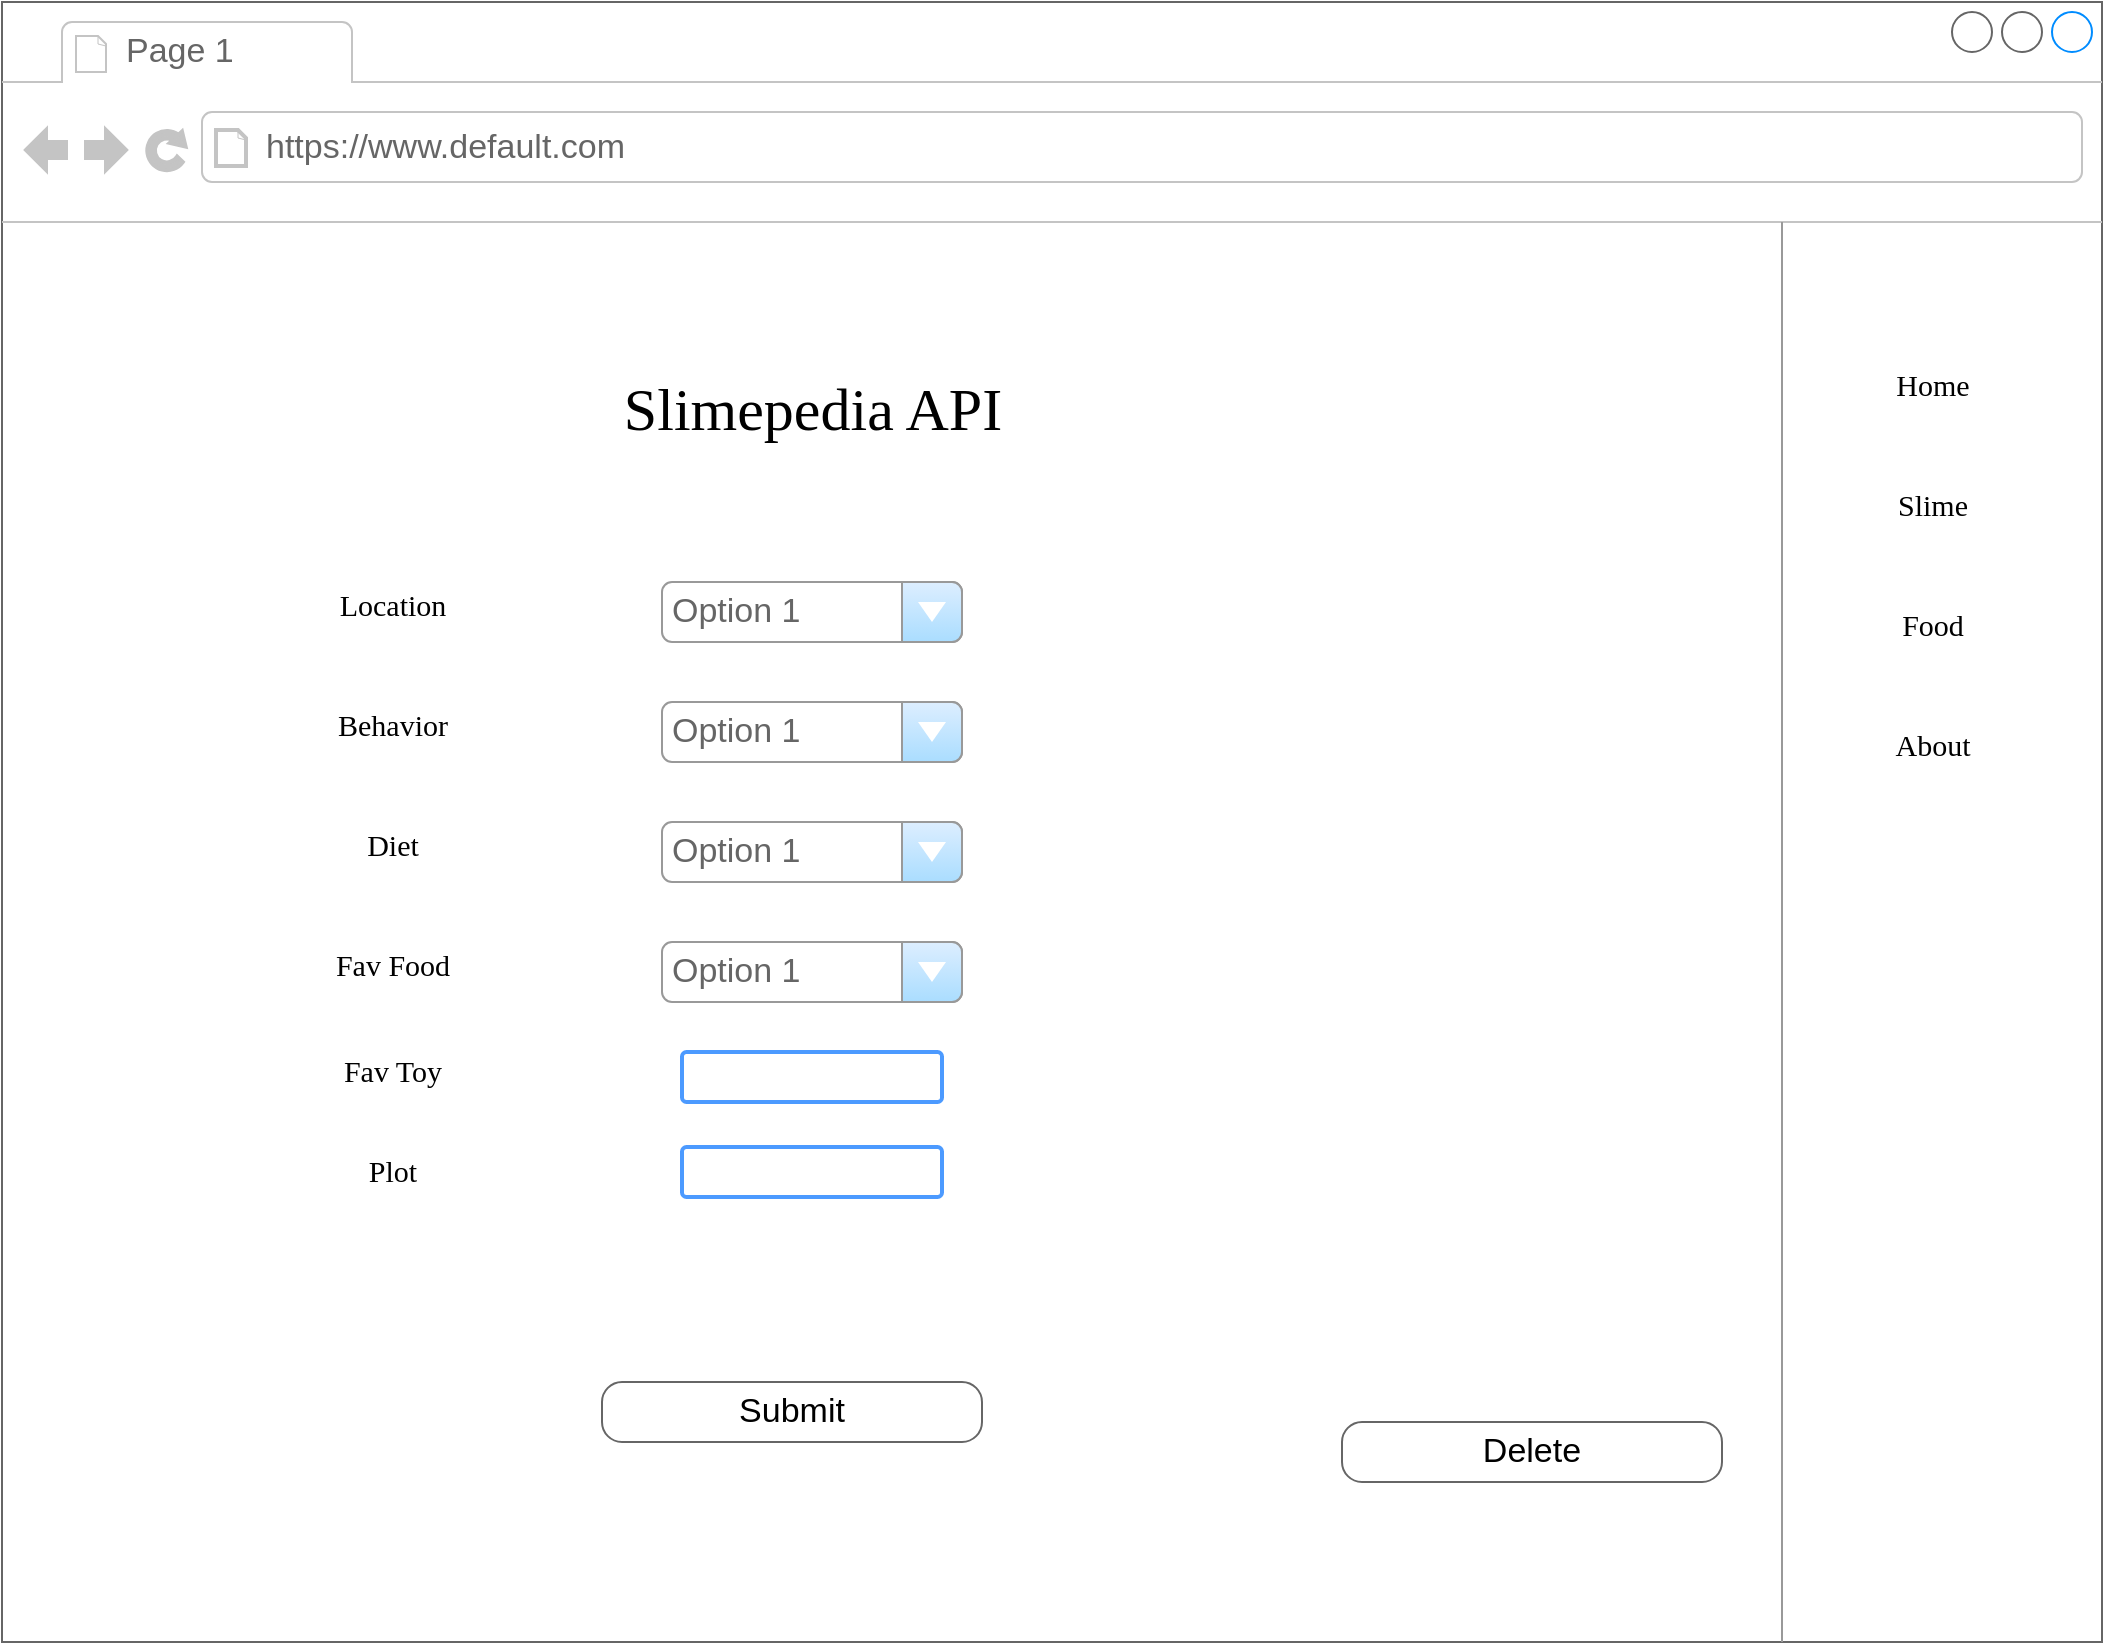 <mxfile>
    <diagram id="pJ25yPLm4O4Oo4wZ_Jpk" name="EditPage">
        <mxGraphModel dx="1420" dy="787" grid="1" gridSize="10" guides="1" tooltips="1" connect="1" arrows="1" fold="1" page="1" pageScale="1" pageWidth="850" pageHeight="1100" math="0" shadow="0">
            <root>
                <mxCell id="0"/>
                <mxCell id="1" parent="0"/>
                <mxCell id="un_FBMtrqH9zn3Wno5Cz-1" value="" style="strokeWidth=1;shadow=0;dashed=0;align=center;html=1;shape=mxgraph.mockup.containers.browserWindow;rSize=0;strokeColor=#666666;mainText=,;recursiveResize=0;rounded=0;labelBackgroundColor=none;fontFamily=Verdana;fontSize=12" vertex="1" parent="1">
                    <mxGeometry x="-90" width="1050" height="820" as="geometry"/>
                </mxCell>
                <mxCell id="un_FBMtrqH9zn3Wno5Cz-2" value="Page 1" style="strokeWidth=1;shadow=0;dashed=0;align=center;html=1;shape=mxgraph.mockup.containers.anchor;fontSize=17;fontColor=#666666;align=left;" vertex="1" parent="un_FBMtrqH9zn3Wno5Cz-1">
                    <mxGeometry x="60" y="12" width="110" height="26" as="geometry"/>
                </mxCell>
                <mxCell id="un_FBMtrqH9zn3Wno5Cz-3" value="https://www.default.com" style="strokeWidth=1;shadow=0;dashed=0;align=center;html=1;shape=mxgraph.mockup.containers.anchor;rSize=0;fontSize=17;fontColor=#666666;align=left;" vertex="1" parent="un_FBMtrqH9zn3Wno5Cz-1">
                    <mxGeometry x="130" y="60" width="250" height="26" as="geometry"/>
                </mxCell>
                <mxCell id="un_FBMtrqH9zn3Wno5Cz-4" value="Slimepedia API" style="text;points=[];align=center;verticalAlign=middle;spacingTop=-4;fontSize=30;fontFamily=Verdana;html=1;" vertex="1" parent="un_FBMtrqH9zn3Wno5Cz-1">
                    <mxGeometry x="235" y="180" width="340" height="50" as="geometry"/>
                </mxCell>
                <mxCell id="un_FBMtrqH9zn3Wno5Cz-7" value="Submit" style="strokeWidth=1;shadow=0;dashed=0;align=center;html=1;shape=mxgraph.mockup.buttons.button;strokeColor=#666666;mainText=;buttonStyle=round;fontSize=17;fontStyle=0;fillColor=none;whiteSpace=wrap;rounded=0;labelBackgroundColor=none;" vertex="1" parent="un_FBMtrqH9zn3Wno5Cz-1">
                    <mxGeometry x="300" y="690" width="190" height="30" as="geometry"/>
                </mxCell>
                <mxCell id="un_FBMtrqH9zn3Wno5Cz-8" value="" style="verticalLabelPosition=bottom;shadow=0;dashed=0;align=center;html=1;verticalAlign=top;strokeWidth=1;shape=mxgraph.mockup.markup.line;strokeColor=#999999;direction=north;" vertex="1" parent="un_FBMtrqH9zn3Wno5Cz-1">
                    <mxGeometry x="880" y="110" width="20" height="710" as="geometry"/>
                </mxCell>
                <mxCell id="un_FBMtrqH9zn3Wno5Cz-9" value="Home" style="text;html=1;points=[];align=center;verticalAlign=top;spacingTop=-4;fontSize=15;fontFamily=Verdana" vertex="1" parent="un_FBMtrqH9zn3Wno5Cz-1">
                    <mxGeometry x="880" y="180" width="170" height="30" as="geometry"/>
                </mxCell>
                <mxCell id="un_FBMtrqH9zn3Wno5Cz-10" value="Slime" style="text;html=1;points=[];align=center;verticalAlign=top;spacingTop=-4;fontSize=15;fontFamily=Verdana" vertex="1" parent="un_FBMtrqH9zn3Wno5Cz-1">
                    <mxGeometry x="880" y="240" width="170" height="30" as="geometry"/>
                </mxCell>
                <mxCell id="un_FBMtrqH9zn3Wno5Cz-11" value="Food" style="text;html=1;points=[];align=center;verticalAlign=top;spacingTop=-4;fontSize=15;fontFamily=Verdana" vertex="1" parent="un_FBMtrqH9zn3Wno5Cz-1">
                    <mxGeometry x="880" y="300" width="170" height="30" as="geometry"/>
                </mxCell>
                <mxCell id="un_FBMtrqH9zn3Wno5Cz-12" value="About" style="text;html=1;points=[];align=center;verticalAlign=top;spacingTop=-4;fontSize=15;fontFamily=Verdana" vertex="1" parent="un_FBMtrqH9zn3Wno5Cz-1">
                    <mxGeometry x="880" y="360" width="170" height="30" as="geometry"/>
                </mxCell>
                <mxCell id="un_FBMtrqH9zn3Wno5Cz-20" value="Option 1" style="strokeWidth=1;shadow=0;dashed=0;align=center;html=1;shape=mxgraph.mockup.forms.comboBox;strokeColor=#999999;fillColor=#ddeeff;align=left;fillColor2=#aaddff;mainText=;fontColor=#666666;fontSize=17;spacingLeft=3;" vertex="1" parent="un_FBMtrqH9zn3Wno5Cz-1">
                    <mxGeometry x="330" y="410" width="150" height="30" as="geometry"/>
                </mxCell>
                <mxCell id="un_FBMtrqH9zn3Wno5Cz-21" value="Option 1" style="strokeWidth=1;shadow=0;dashed=0;align=center;html=1;shape=mxgraph.mockup.forms.comboBox;strokeColor=#999999;fillColor=#ddeeff;align=left;fillColor2=#aaddff;mainText=;fontColor=#666666;fontSize=17;spacingLeft=3;" vertex="1" parent="un_FBMtrqH9zn3Wno5Cz-1">
                    <mxGeometry x="330" y="290" width="150" height="30" as="geometry"/>
                </mxCell>
                <mxCell id="un_FBMtrqH9zn3Wno5Cz-28" value="Delete" style="strokeWidth=1;shadow=0;dashed=0;align=center;html=1;shape=mxgraph.mockup.buttons.button;strokeColor=#666666;mainText=;buttonStyle=round;fontSize=17;fontStyle=0;fillColor=none;whiteSpace=wrap;rounded=0;labelBackgroundColor=none;" vertex="1" parent="un_FBMtrqH9zn3Wno5Cz-1">
                    <mxGeometry x="670" y="710" width="190" height="30" as="geometry"/>
                </mxCell>
                <mxCell id="un_FBMtrqH9zn3Wno5Cz-19" value="Option 1" style="strokeWidth=1;shadow=0;dashed=0;align=center;html=1;shape=mxgraph.mockup.forms.comboBox;strokeColor=#999999;fillColor=#ddeeff;align=left;fillColor2=#aaddff;mainText=;fontColor=#666666;fontSize=17;spacingLeft=3;" vertex="1" parent="un_FBMtrqH9zn3Wno5Cz-1">
                    <mxGeometry x="330" y="350" width="150" height="30" as="geometry"/>
                </mxCell>
                <mxCell id="un_FBMtrqH9zn3Wno5Cz-29" value="Location" style="text;html=1;points=[];align=center;verticalAlign=top;spacingTop=-4;fontSize=15;fontFamily=Verdana" vertex="1" parent="un_FBMtrqH9zn3Wno5Cz-1">
                    <mxGeometry x="110" y="290" width="170" height="30" as="geometry"/>
                </mxCell>
                <mxCell id="un_FBMtrqH9zn3Wno5Cz-30" value="Behavior" style="text;html=1;points=[];align=center;verticalAlign=top;spacingTop=-4;fontSize=15;fontFamily=Verdana" vertex="1" parent="un_FBMtrqH9zn3Wno5Cz-1">
                    <mxGeometry x="110" y="350" width="170" height="30" as="geometry"/>
                </mxCell>
                <mxCell id="un_FBMtrqH9zn3Wno5Cz-31" value="Diet" style="text;html=1;points=[];align=center;verticalAlign=top;spacingTop=-4;fontSize=15;fontFamily=Verdana" vertex="1" parent="un_FBMtrqH9zn3Wno5Cz-1">
                    <mxGeometry x="110" y="410" width="170" height="30" as="geometry"/>
                </mxCell>
                <mxCell id="un_FBMtrqH9zn3Wno5Cz-32" value="Fav Food" style="text;html=1;points=[];align=center;verticalAlign=top;spacingTop=-4;fontSize=15;fontFamily=Verdana" vertex="1" parent="un_FBMtrqH9zn3Wno5Cz-1">
                    <mxGeometry x="110" y="470" width="170" height="30" as="geometry"/>
                </mxCell>
                <mxCell id="un_FBMtrqH9zn3Wno5Cz-33" value="Option 1" style="strokeWidth=1;shadow=0;dashed=0;align=center;html=1;shape=mxgraph.mockup.forms.comboBox;strokeColor=#999999;fillColor=#ddeeff;align=left;fillColor2=#aaddff;mainText=;fontColor=#666666;fontSize=17;spacingLeft=3;" vertex="1" parent="un_FBMtrqH9zn3Wno5Cz-1">
                    <mxGeometry x="330" y="470" width="150" height="30" as="geometry"/>
                </mxCell>
                <mxCell id="un_FBMtrqH9zn3Wno5Cz-35" value="" style="rounded=1;arcSize=9;align=left;spacingLeft=5;strokeColor=#4C9AFF;html=1;strokeWidth=2;fontSize=12" vertex="1" parent="un_FBMtrqH9zn3Wno5Cz-1">
                    <mxGeometry x="340" y="525" width="130" height="25" as="geometry"/>
                </mxCell>
                <mxCell id="un_FBMtrqH9zn3Wno5Cz-36" value="Fav Toy" style="text;html=1;points=[];align=center;verticalAlign=top;spacingTop=-4;fontSize=15;fontFamily=Verdana" vertex="1" parent="un_FBMtrqH9zn3Wno5Cz-1">
                    <mxGeometry x="110" y="522.5" width="170" height="30" as="geometry"/>
                </mxCell>
                <mxCell id="un_FBMtrqH9zn3Wno5Cz-37" value="Plot" style="text;html=1;points=[];align=center;verticalAlign=top;spacingTop=-4;fontSize=15;fontFamily=Verdana" vertex="1" parent="un_FBMtrqH9zn3Wno5Cz-1">
                    <mxGeometry x="110" y="572.5" width="170" height="30" as="geometry"/>
                </mxCell>
                <mxCell id="un_FBMtrqH9zn3Wno5Cz-38" value="" style="rounded=1;arcSize=9;align=left;spacingLeft=5;strokeColor=#4C9AFF;html=1;strokeWidth=2;fontSize=12" vertex="1" parent="un_FBMtrqH9zn3Wno5Cz-1">
                    <mxGeometry x="340" y="572.5" width="130" height="25" as="geometry"/>
                </mxCell>
            </root>
        </mxGraphModel>
    </diagram>
    <diagram id="9i-zqej2b58Nh8havzDJ" name="About">
        <mxGraphModel dx="1146" dy="787" grid="1" gridSize="10" guides="1" tooltips="1" connect="1" arrows="1" fold="1" page="1" pageScale="1" pageWidth="850" pageHeight="1100" math="0" shadow="0">
            <root>
                <mxCell id="0"/>
                <mxCell id="1" parent="0"/>
                <mxCell id="nsknqmWy_k2saUmdi9Co-1" value="" style="strokeWidth=1;shadow=0;dashed=0;align=center;html=1;shape=mxgraph.mockup.containers.browserWindow;rSize=0;strokeColor=#666666;mainText=,;recursiveResize=0;rounded=0;labelBackgroundColor=none;fontFamily=Verdana;fontSize=12" parent="1" vertex="1">
                    <mxGeometry x="30" y="30" width="1050" height="820" as="geometry"/>
                </mxCell>
                <mxCell id="nsknqmWy_k2saUmdi9Co-2" value="Page 1" style="strokeWidth=1;shadow=0;dashed=0;align=center;html=1;shape=mxgraph.mockup.containers.anchor;fontSize=17;fontColor=#666666;align=left;fontFamily=Verdana;" parent="nsknqmWy_k2saUmdi9Co-1" vertex="1">
                    <mxGeometry x="60" y="12" width="110" height="26" as="geometry"/>
                </mxCell>
                <mxCell id="nsknqmWy_k2saUmdi9Co-3" value="https://www.default.com" style="strokeWidth=1;shadow=0;dashed=0;align=center;html=1;shape=mxgraph.mockup.containers.anchor;rSize=0;fontSize=17;fontColor=#666666;align=left;fontFamily=Verdana;" parent="nsknqmWy_k2saUmdi9Co-1" vertex="1">
                    <mxGeometry x="130" y="60" width="250" height="26" as="geometry"/>
                </mxCell>
                <mxCell id="nsknqmWy_k2saUmdi9Co-4" value="About" style="text;points=[];align=center;verticalAlign=middle;spacingTop=-4;fontSize=30;fontFamily=Verdana;html=1;" parent="nsknqmWy_k2saUmdi9Co-1" vertex="1">
                    <mxGeometry x="235" y="180" width="340" height="50" as="geometry"/>
                </mxCell>
                <mxCell id="nsknqmWy_k2saUmdi9Co-5" value="&lt;br&gt;Lorem ipsum dolor sit amet, consectetur adipisicing elit, sed do eiusmod tempor incididunt ut labore et dolore magna aliqua. Ut enim ad minim veniam, quis nostrud exercitation ullamco laboris nisi ut aliquip ex ea commodo consequat. Duis aute irure dolor in reprehenderit in voluptate velit esse cillum dolore eu fugiat nulla pariatur. Excepteur sint occaecat cupidatat non proident, sunt in culpa qui officia deserunt mollit anim id est laborum.&lt;br&gt;Sed ut perspiciatis unde omnis iste natus error sit voluptatem accusantium doloremque laudantium, totam rem aperiam, eaque ipsa quae ab illo inventore veritatis et quasi architecto beatae vitae dicta sunt explicabo. Nemo enim ipsam voluptatem quia voluptas sit aspernatur aut odit aut fugit, sed quia consequuntur magni dolores eos qui ratione voluptatem sequi nesciunt. Neque porro quisquam est, qui dolorem ipsum quia dolor sit amet, consectetur, adipisci velit, sed quia non numquam eius modi tempora incidunt ut labore et dolore magnam aliquam quaerat voluptatem. Ut enim ad minima veniam, quis nostrum exercitationem ullam corporis suscipit laboriosam, nisi ut aliquid ex ea commodi consequatur? Quis autem vel eum iure reprehenderit qui in ea voluptate velit esse quam nihil molestiae consequatur, vel illum qui dolorem eum fugiat quo voluptas nulla pariatur?" style="text;spacingTop=-5;whiteSpace=wrap;html=1;align=center;fontSize=12;fontFamily=Helvetica;fillColor=none;strokeColor=none;rounded=0;shadow=1;labelBackgroundColor=none;" parent="nsknqmWy_k2saUmdi9Co-1" vertex="1">
                    <mxGeometry x="120" y="260" width="570" height="240" as="geometry"/>
                </mxCell>
                <mxCell id="nsknqmWy_k2saUmdi9Co-8" value="" style="verticalLabelPosition=bottom;shadow=0;dashed=0;align=center;html=1;verticalAlign=top;strokeWidth=1;shape=mxgraph.mockup.markup.line;strokeColor=#999999;direction=north;fontFamily=Verdana;fontSize=30;" parent="nsknqmWy_k2saUmdi9Co-1" vertex="1">
                    <mxGeometry x="880" y="110" width="20" height="710" as="geometry"/>
                </mxCell>
                <mxCell id="nsknqmWy_k2saUmdi9Co-9" value="Home" style="text;html=1;points=[];align=center;verticalAlign=top;spacingTop=-4;fontSize=15;fontFamily=Verdana" parent="nsknqmWy_k2saUmdi9Co-1" vertex="1">
                    <mxGeometry x="880" y="180" width="170" height="30" as="geometry"/>
                </mxCell>
                <mxCell id="nsknqmWy_k2saUmdi9Co-10" value="Slime" style="text;html=1;points=[];align=center;verticalAlign=top;spacingTop=-4;fontSize=15;fontFamily=Verdana" parent="nsknqmWy_k2saUmdi9Co-1" vertex="1">
                    <mxGeometry x="880" y="240" width="170" height="30" as="geometry"/>
                </mxCell>
                <mxCell id="nsknqmWy_k2saUmdi9Co-11" value="Food" style="text;html=1;points=[];align=center;verticalAlign=top;spacingTop=-4;fontSize=15;fontFamily=Verdana" parent="nsknqmWy_k2saUmdi9Co-1" vertex="1">
                    <mxGeometry x="880" y="300" width="170" height="30" as="geometry"/>
                </mxCell>
                <mxCell id="nsknqmWy_k2saUmdi9Co-12" value="About" style="text;html=1;points=[];align=center;verticalAlign=top;spacingTop=-4;fontSize=15;fontFamily=Verdana" parent="nsknqmWy_k2saUmdi9Co-1" vertex="1">
                    <mxGeometry x="880" y="360" width="170" height="30" as="geometry"/>
                </mxCell>
            </root>
        </mxGraphModel>
    </diagram>
    <diagram id="XG9EeakqwYDZnMBdIggs" name="Slime Page">
        <mxGraphModel dx="1637" dy="1124" grid="1" gridSize="10" guides="1" tooltips="1" connect="1" arrows="1" fold="1" page="1" pageScale="1" pageWidth="850" pageHeight="1100" math="0" shadow="0">
            <root>
                <mxCell id="0"/>
                <mxCell id="1" parent="0"/>
                <mxCell id="CxxML58eRaGTYcTDhBwo-1" value="" style="strokeWidth=1;shadow=0;dashed=0;align=center;html=1;shape=mxgraph.mockup.containers.browserWindow;rSize=0;strokeColor=#666666;mainText=,;recursiveResize=0;rounded=0;labelBackgroundColor=none;fontFamily=Verdana;fontSize=12" vertex="1" parent="1">
                    <mxGeometry x="30" y="40" width="1050" height="820" as="geometry"/>
                </mxCell>
                <mxCell id="CxxML58eRaGTYcTDhBwo-2" value="Page 1" style="strokeWidth=1;shadow=0;dashed=0;align=center;html=1;shape=mxgraph.mockup.containers.anchor;fontSize=17;fontColor=#666666;align=left;fontFamily=Verdana;" vertex="1" parent="CxxML58eRaGTYcTDhBwo-1">
                    <mxGeometry x="60" y="12" width="110" height="26" as="geometry"/>
                </mxCell>
                <mxCell id="CxxML58eRaGTYcTDhBwo-3" value="https://www.default.com" style="strokeWidth=1;shadow=0;dashed=0;align=center;html=1;shape=mxgraph.mockup.containers.anchor;rSize=0;fontSize=17;fontColor=#666666;align=left;fontFamily=Verdana;" vertex="1" parent="CxxML58eRaGTYcTDhBwo-1">
                    <mxGeometry x="130" y="60" width="250" height="26" as="geometry"/>
                </mxCell>
                <mxCell id="CxxML58eRaGTYcTDhBwo-4" value="Slime" style="text;points=[];align=center;verticalAlign=middle;spacingTop=-4;fontSize=30;fontFamily=Verdana;html=1;" vertex="1" parent="CxxML58eRaGTYcTDhBwo-1">
                    <mxGeometry x="235" y="180" width="340" height="50" as="geometry"/>
                </mxCell>
                <mxCell id="CxxML58eRaGTYcTDhBwo-8" value="" style="verticalLabelPosition=bottom;shadow=0;dashed=0;align=center;html=1;verticalAlign=top;strokeWidth=1;shape=mxgraph.mockup.markup.line;strokeColor=#999999;direction=north;fontFamily=Verdana;fontSize=30;" vertex="1" parent="CxxML58eRaGTYcTDhBwo-1">
                    <mxGeometry x="880" y="110" width="20" height="710" as="geometry"/>
                </mxCell>
                <mxCell id="CxxML58eRaGTYcTDhBwo-9" value="Home" style="text;html=1;points=[];align=center;verticalAlign=top;spacingTop=-4;fontSize=15;fontFamily=Verdana" vertex="1" parent="CxxML58eRaGTYcTDhBwo-1">
                    <mxGeometry x="880" y="180" width="170" height="30" as="geometry"/>
                </mxCell>
                <mxCell id="CxxML58eRaGTYcTDhBwo-10" value="Slime" style="text;html=1;points=[];align=center;verticalAlign=top;spacingTop=-4;fontSize=15;fontFamily=Verdana" vertex="1" parent="CxxML58eRaGTYcTDhBwo-1">
                    <mxGeometry x="880" y="240" width="170" height="30" as="geometry"/>
                </mxCell>
                <mxCell id="CxxML58eRaGTYcTDhBwo-11" value="Food" style="text;html=1;points=[];align=center;verticalAlign=top;spacingTop=-4;fontSize=15;fontFamily=Verdana" vertex="1" parent="CxxML58eRaGTYcTDhBwo-1">
                    <mxGeometry x="880" y="300" width="170" height="30" as="geometry"/>
                </mxCell>
                <mxCell id="CxxML58eRaGTYcTDhBwo-12" value="About" style="text;html=1;points=[];align=center;verticalAlign=top;spacingTop=-4;fontSize=15;fontFamily=Verdana" vertex="1" parent="CxxML58eRaGTYcTDhBwo-1">
                    <mxGeometry x="880" y="360" width="170" height="30" as="geometry"/>
                </mxCell>
                <mxCell id="6gp8SCctSLc8pAqwv1oj-1" value="" style="verticalLabelPosition=bottom;shadow=0;dashed=0;align=center;html=1;verticalAlign=top;strokeWidth=1;shape=mxgraph.mockup.graphics.simpleIcon;strokeColor=#999999;fillColor=#ffffff;rounded=0;labelBackgroundColor=none;fontFamily=Verdana;fontSize=12;fontColor=#000000;" vertex="1" parent="CxxML58eRaGTYcTDhBwo-1">
                    <mxGeometry x="305" y="270" width="200" height="200" as="geometry"/>
                </mxCell>
                <mxCell id="ce29Q4A4lkb-P_w_Tykm-1" value="&lt;br&gt;Lorem ipsum dolor sit amet, consectetur adipisicing elit, sed do eiusmod tempor incididunt ut labore et dolore magna aliqua. Ut enim ad minim veniam, quis nostrud exercitation ullamco laboris nisi ut aliquip ex ea commodo consequat. Duis aute irure dolor in reprehenderit in voluptate velit esse cillum dolore eu fugi pariatur. Excepteur sint occaecat cupidatat non proident, sunt in culpa qui officia deserunt mollit anim id est laborum." style="text;spacingTop=-5;whiteSpace=wrap;html=1;align=center;fontSize=12;fontFamily=Helvetica;fillColor=none;strokeColor=none;rounded=0;shadow=1;labelBackgroundColor=none;" vertex="1" parent="CxxML58eRaGTYcTDhBwo-1">
                    <mxGeometry x="245" y="540" width="320" height="140" as="geometry"/>
                </mxCell>
            </root>
        </mxGraphModel>
    </diagram>
    <diagram id="DkD6meCR7um6Ye4iqm4M" name="All Page">
        <mxGraphModel dx="1637" dy="1124" grid="1" gridSize="10" guides="1" tooltips="1" connect="1" arrows="1" fold="1" page="1" pageScale="1" pageWidth="850" pageHeight="1100" math="0" shadow="0">
            <root>
                <mxCell id="0"/>
                <mxCell id="1" parent="0"/>
                <mxCell id="6_a5eZ3sPNj7UOzXnimz-1" value="" style="strokeWidth=1;shadow=0;dashed=0;align=center;html=1;shape=mxgraph.mockup.containers.browserWindow;rSize=0;strokeColor=#666666;mainText=,;recursiveResize=0;rounded=0;labelBackgroundColor=none;fontFamily=Verdana;fontSize=12" vertex="1" parent="1">
                    <mxGeometry x="20" y="20" width="1050" height="820" as="geometry"/>
                </mxCell>
                <mxCell id="6_a5eZ3sPNj7UOzXnimz-2" value="Page 1" style="strokeWidth=1;shadow=0;dashed=0;align=center;html=1;shape=mxgraph.mockup.containers.anchor;fontSize=17;fontColor=#666666;align=left;" vertex="1" parent="6_a5eZ3sPNj7UOzXnimz-1">
                    <mxGeometry x="60" y="12" width="110" height="26" as="geometry"/>
                </mxCell>
                <mxCell id="6_a5eZ3sPNj7UOzXnimz-3" value="https://www.default.com" style="strokeWidth=1;shadow=0;dashed=0;align=center;html=1;shape=mxgraph.mockup.containers.anchor;rSize=0;fontSize=17;fontColor=#666666;align=left;" vertex="1" parent="6_a5eZ3sPNj7UOzXnimz-1">
                    <mxGeometry x="130" y="60" width="250" height="26" as="geometry"/>
                </mxCell>
                <mxCell id="6_a5eZ3sPNj7UOzXnimz-4" value="All Slimes" style="text;html=1;points=[];align=center;verticalAlign=top;spacingTop=-4;fontSize=30;fontFamily=Verdana" vertex="1" parent="6_a5eZ3sPNj7UOzXnimz-1">
                    <mxGeometry x="235" y="160" width="340" height="50" as="geometry"/>
                </mxCell>
                <mxCell id="6_a5eZ3sPNj7UOzXnimz-8" value="" style="verticalLabelPosition=bottom;shadow=0;dashed=0;align=center;html=1;verticalAlign=top;strokeWidth=1;shape=mxgraph.mockup.markup.line;strokeColor=#999999;direction=north;" vertex="1" parent="6_a5eZ3sPNj7UOzXnimz-1">
                    <mxGeometry x="880" y="110" width="20" height="710" as="geometry"/>
                </mxCell>
                <mxCell id="6_a5eZ3sPNj7UOzXnimz-9" value="Home" style="text;html=1;points=[];align=center;verticalAlign=top;spacingTop=-4;fontSize=15;fontFamily=Verdana" vertex="1" parent="6_a5eZ3sPNj7UOzXnimz-1">
                    <mxGeometry x="880" y="180" width="170" height="30" as="geometry"/>
                </mxCell>
                <mxCell id="6_a5eZ3sPNj7UOzXnimz-10" value="Slime" style="text;html=1;points=[];align=center;verticalAlign=top;spacingTop=-4;fontSize=15;fontFamily=Verdana" vertex="1" parent="6_a5eZ3sPNj7UOzXnimz-1">
                    <mxGeometry x="880" y="240" width="170" height="30" as="geometry"/>
                </mxCell>
                <mxCell id="6_a5eZ3sPNj7UOzXnimz-11" value="Food" style="text;html=1;points=[];align=center;verticalAlign=top;spacingTop=-4;fontSize=15;fontFamily=Verdana" vertex="1" parent="6_a5eZ3sPNj7UOzXnimz-1">
                    <mxGeometry x="880" y="300" width="170" height="30" as="geometry"/>
                </mxCell>
                <mxCell id="6_a5eZ3sPNj7UOzXnimz-12" value="About" style="text;html=1;points=[];align=center;verticalAlign=top;spacingTop=-4;fontSize=15;fontFamily=Verdana" vertex="1" parent="6_a5eZ3sPNj7UOzXnimz-1">
                    <mxGeometry x="880" y="360" width="170" height="30" as="geometry"/>
                </mxCell>
                <mxCell id="SlE0u4V_gaobNSIECoty-2" value="" style="verticalLabelPosition=bottom;shadow=0;dashed=0;align=center;html=1;verticalAlign=top;strokeWidth=1;shape=mxgraph.mockup.graphics.simpleIcon;strokeColor=#999999;fillColor=#ffffff;rounded=0;labelBackgroundColor=none;fontFamily=Verdana;fontSize=12;fontColor=#000000;" vertex="1" parent="6_a5eZ3sPNj7UOzXnimz-1">
                    <mxGeometry x="130" y="275" width="100" height="85" as="geometry"/>
                </mxCell>
                <mxCell id="SlE0u4V_gaobNSIECoty-6" value="Title 1" style="text;html=1;points=[];align=center;verticalAlign=top;spacingTop=-4;fontSize=15;fontFamily=Verdana" vertex="1" parent="6_a5eZ3sPNj7UOzXnimz-1">
                    <mxGeometry x="95" y="380" width="170" height="30" as="geometry"/>
                </mxCell>
                <mxCell id="SlE0u4V_gaobNSIECoty-7" value="" style="verticalLabelPosition=bottom;shadow=0;dashed=0;align=center;html=1;verticalAlign=top;strokeWidth=1;shape=mxgraph.mockup.graphics.simpleIcon;strokeColor=#999999;fillColor=#ffffff;rounded=0;labelBackgroundColor=none;fontFamily=Verdana;fontSize=12;fontColor=#000000;" vertex="1" parent="6_a5eZ3sPNj7UOzXnimz-1">
                    <mxGeometry x="345" y="275" width="100" height="85" as="geometry"/>
                </mxCell>
                <mxCell id="SlE0u4V_gaobNSIECoty-8" value="Title 1" style="text;html=1;points=[];align=center;verticalAlign=top;spacingTop=-4;fontSize=15;fontFamily=Verdana" vertex="1" parent="6_a5eZ3sPNj7UOzXnimz-1">
                    <mxGeometry x="310" y="380" width="170" height="30" as="geometry"/>
                </mxCell>
                <mxCell id="SlE0u4V_gaobNSIECoty-9" value="" style="verticalLabelPosition=bottom;shadow=0;dashed=0;align=center;html=1;verticalAlign=top;strokeWidth=1;shape=mxgraph.mockup.graphics.simpleIcon;strokeColor=#999999;fillColor=#ffffff;rounded=0;labelBackgroundColor=none;fontFamily=Verdana;fontSize=12;fontColor=#000000;" vertex="1" parent="6_a5eZ3sPNj7UOzXnimz-1">
                    <mxGeometry x="580" y="270" width="100" height="85" as="geometry"/>
                </mxCell>
                <mxCell id="SlE0u4V_gaobNSIECoty-10" value="Title 1" style="text;html=1;points=[];align=center;verticalAlign=top;spacingTop=-4;fontSize=15;fontFamily=Verdana" vertex="1" parent="6_a5eZ3sPNj7UOzXnimz-1">
                    <mxGeometry x="545" y="375" width="170" height="30" as="geometry"/>
                </mxCell>
                <mxCell id="SlE0u4V_gaobNSIECoty-11" value="" style="verticalLabelPosition=bottom;shadow=0;dashed=0;align=center;html=1;verticalAlign=top;strokeWidth=1;shape=mxgraph.mockup.graphics.simpleIcon;strokeColor=#999999;fillColor=#ffffff;rounded=0;labelBackgroundColor=none;fontFamily=Verdana;fontSize=12;fontColor=#000000;" vertex="1" parent="6_a5eZ3sPNj7UOzXnimz-1">
                    <mxGeometry x="130" y="490" width="100" height="85" as="geometry"/>
                </mxCell>
                <mxCell id="SlE0u4V_gaobNSIECoty-12" value="Title 1" style="text;html=1;points=[];align=center;verticalAlign=top;spacingTop=-4;fontSize=15;fontFamily=Verdana" vertex="1" parent="6_a5eZ3sPNj7UOzXnimz-1">
                    <mxGeometry x="95" y="595" width="170" height="30" as="geometry"/>
                </mxCell>
                <mxCell id="SlE0u4V_gaobNSIECoty-13" value="" style="verticalLabelPosition=bottom;shadow=0;dashed=0;align=center;html=1;verticalAlign=top;strokeWidth=1;shape=mxgraph.mockup.graphics.simpleIcon;strokeColor=#999999;fillColor=#ffffff;rounded=0;labelBackgroundColor=none;fontFamily=Verdana;fontSize=12;fontColor=#000000;" vertex="1" parent="6_a5eZ3sPNj7UOzXnimz-1">
                    <mxGeometry x="345" y="490" width="100" height="85" as="geometry"/>
                </mxCell>
                <mxCell id="SlE0u4V_gaobNSIECoty-14" value="Title 1" style="text;html=1;points=[];align=center;verticalAlign=top;spacingTop=-4;fontSize=15;fontFamily=Verdana" vertex="1" parent="6_a5eZ3sPNj7UOzXnimz-1">
                    <mxGeometry x="310" y="595" width="170" height="30" as="geometry"/>
                </mxCell>
                <mxCell id="SlE0u4V_gaobNSIECoty-15" value="" style="verticalLabelPosition=bottom;shadow=0;dashed=0;align=center;html=1;verticalAlign=top;strokeWidth=1;shape=mxgraph.mockup.graphics.simpleIcon;strokeColor=#999999;fillColor=#ffffff;rounded=0;labelBackgroundColor=none;fontFamily=Verdana;fontSize=12;fontColor=#000000;" vertex="1" parent="6_a5eZ3sPNj7UOzXnimz-1">
                    <mxGeometry x="580" y="490" width="100" height="85" as="geometry"/>
                </mxCell>
                <mxCell id="SlE0u4V_gaobNSIECoty-16" value="Title 1" style="text;html=1;points=[];align=center;verticalAlign=top;spacingTop=-4;fontSize=15;fontFamily=Verdana" vertex="1" parent="6_a5eZ3sPNj7UOzXnimz-1">
                    <mxGeometry x="545" y="595" width="170" height="30" as="geometry"/>
                </mxCell>
                <mxCell id="SlE0u4V_gaobNSIECoty-17" value="" style="verticalLabelPosition=bottom;shadow=0;dashed=0;align=center;html=1;verticalAlign=top;strokeWidth=1;shape=mxgraph.mockup.navigation.pageControl;fillColor=#999999;strokeColor=#ddeeff;fontFamily=Verdana;fontSize=30;" vertex="1" parent="6_a5eZ3sPNj7UOzXnimz-1">
                    <mxGeometry x="345" y="700" width="100" height="30" as="geometry"/>
                </mxCell>
            </root>
        </mxGraphModel>
    </diagram>
    <diagram id="WvisDRlk3TTA2ux2sJLM" name="Home">
        <mxGraphModel dx="1091" dy="750" grid="1" gridSize="10" guides="1" tooltips="1" connect="1" arrows="1" fold="1" page="1" pageScale="1" pageWidth="850" pageHeight="1100" math="0" shadow="0">
            <root>
                <mxCell id="0"/>
                <mxCell id="1" parent="0"/>
                <mxCell id="2" value="" style="strokeWidth=1;shadow=0;dashed=0;align=center;html=1;shape=mxgraph.mockup.containers.browserWindow;rSize=0;strokeColor=#666666;mainText=,;recursiveResize=0;rounded=0;labelBackgroundColor=none;fontFamily=Verdana;fontSize=12" vertex="1" parent="1">
                    <mxGeometry x="20" y="20" width="1050" height="820" as="geometry"/>
                </mxCell>
                <mxCell id="3" value="Page 1" style="strokeWidth=1;shadow=0;dashed=0;align=center;html=1;shape=mxgraph.mockup.containers.anchor;fontSize=17;fontColor=#666666;align=left;" vertex="1" parent="2">
                    <mxGeometry x="60" y="12" width="110" height="26" as="geometry"/>
                </mxCell>
                <mxCell id="4" value="https://www.default.com" style="strokeWidth=1;shadow=0;dashed=0;align=center;html=1;shape=mxgraph.mockup.containers.anchor;rSize=0;fontSize=17;fontColor=#666666;align=left;" vertex="1" parent="2">
                    <mxGeometry x="130" y="60" width="250" height="26" as="geometry"/>
                </mxCell>
                <mxCell id="5" value="Slimepedia API" style="text;points=[];align=center;verticalAlign=middle;spacingTop=-4;fontSize=30;fontFamily=Verdana;html=1;" vertex="1" parent="2">
                    <mxGeometry x="235" y="180" width="340" height="50" as="geometry"/>
                </mxCell>
                <mxCell id="16" value="Description of the api&lt;br&gt;&lt;br&gt;Lorem ipsum dolor sit amet, consectetur adipisicing elit, sed do eiusmod tempor incididunt ut labore et dolore magna aliqua. Ut enim ad minim veniam, quis nostrud exercitation ullamco laboris nisi ut aliquip ex ea commodo consequat. Duis aute irure dolor in reprehenderit in voluptate velit esse cillum dolore eu fugiat nulla pariatur. Excepteur sint occaecat cupidatat non proident, sunt in culpa qui officia deserunt mollit anim id est laborum.&lt;br&gt;Sed ut perspiciatis unde omnis iste natus error sit voluptatem accusantium doloremque laudantium, totam rem aperiam, eaque ipsa quae ab illo inventore veritatis et quasi architecto beatae vitae dicta sunt explicabo. Nemo enim ipsam voluptatem quia voluptas sit aspernatur aut odit aut fugit, sed quia consequuntur magni dolores eos qui ratione voluptatem sequi nesciunt. Neque porro quisquam est, qui dolorem ipsum quia dolor sit amet, consectetur, adipisci velit, sed quia non numquam eius modi tempora incidunt ut labore et dolore magnam aliquam quaerat voluptatem. Ut enim ad minima veniam, quis nostrum exercitationem ullam corporis suscipit laboriosam, nisi ut aliquid ex ea commodi consequatur? Quis autem vel eum iure reprehenderit qui in ea voluptate velit esse quam nihil molestiae consequatur, vel illum qui dolorem eum fugiat quo voluptas nulla pariatur?" style="text;spacingTop=-5;whiteSpace=wrap;html=1;align=center;fontSize=12;fontFamily=Helvetica;fillColor=none;strokeColor=none;rounded=0;shadow=1;labelBackgroundColor=none;" vertex="1" parent="2">
                    <mxGeometry x="120" y="270" width="570" height="240" as="geometry"/>
                </mxCell>
                <mxCell id="17" value="All Slime Link" style="strokeWidth=1;shadow=0;dashed=0;align=center;html=1;shape=mxgraph.mockup.buttons.button;strokeColor=#666666;mainText=;buttonStyle=round;fontSize=17;fontStyle=0;fillColor=none;whiteSpace=wrap;rounded=0;labelBackgroundColor=none;" vertex="1" parent="2">
                    <mxGeometry x="130" y="580" width="190" height="30" as="geometry"/>
                </mxCell>
                <mxCell id="18" value="All Food Link" style="strokeWidth=1;shadow=0;dashed=0;align=center;html=1;shape=mxgraph.mockup.buttons.button;strokeColor=#666666;mainText=;buttonStyle=round;fontSize=17;fontStyle=0;fillColor=none;whiteSpace=wrap;rounded=0;labelBackgroundColor=none;" vertex="1" parent="2">
                    <mxGeometry x="495" y="580" width="190" height="30" as="geometry"/>
                </mxCell>
                <mxCell id="ocGw4Px5lBCG-jwckWUs-27" value="" style="verticalLabelPosition=bottom;shadow=0;dashed=0;align=center;html=1;verticalAlign=top;strokeWidth=1;shape=mxgraph.mockup.markup.line;strokeColor=#999999;direction=north;" vertex="1" parent="2">
                    <mxGeometry x="880" y="110" width="20" height="710" as="geometry"/>
                </mxCell>
                <mxCell id="15" value="Home" style="text;html=1;points=[];align=center;verticalAlign=top;spacingTop=-4;fontSize=15;fontFamily=Verdana" vertex="1" parent="2">
                    <mxGeometry x="880" y="180" width="170" height="30" as="geometry"/>
                </mxCell>
                <mxCell id="22" value="Slime" style="text;html=1;points=[];align=center;verticalAlign=top;spacingTop=-4;fontSize=15;fontFamily=Verdana" vertex="1" parent="2">
                    <mxGeometry x="880" y="240" width="170" height="30" as="geometry"/>
                </mxCell>
                <mxCell id="ocGw4Px5lBCG-jwckWUs-28" value="Food" style="text;html=1;points=[];align=center;verticalAlign=top;spacingTop=-4;fontSize=15;fontFamily=Verdana" vertex="1" parent="2">
                    <mxGeometry x="880" y="300" width="170" height="30" as="geometry"/>
                </mxCell>
                <mxCell id="ocGw4Px5lBCG-jwckWUs-29" value="About" style="text;html=1;points=[];align=center;verticalAlign=top;spacingTop=-4;fontSize=15;fontFamily=Verdana" vertex="1" parent="2">
                    <mxGeometry x="880" y="360" width="170" height="30" as="geometry"/>
                </mxCell>
            </root>
        </mxGraphModel>
    </diagram>
</mxfile>